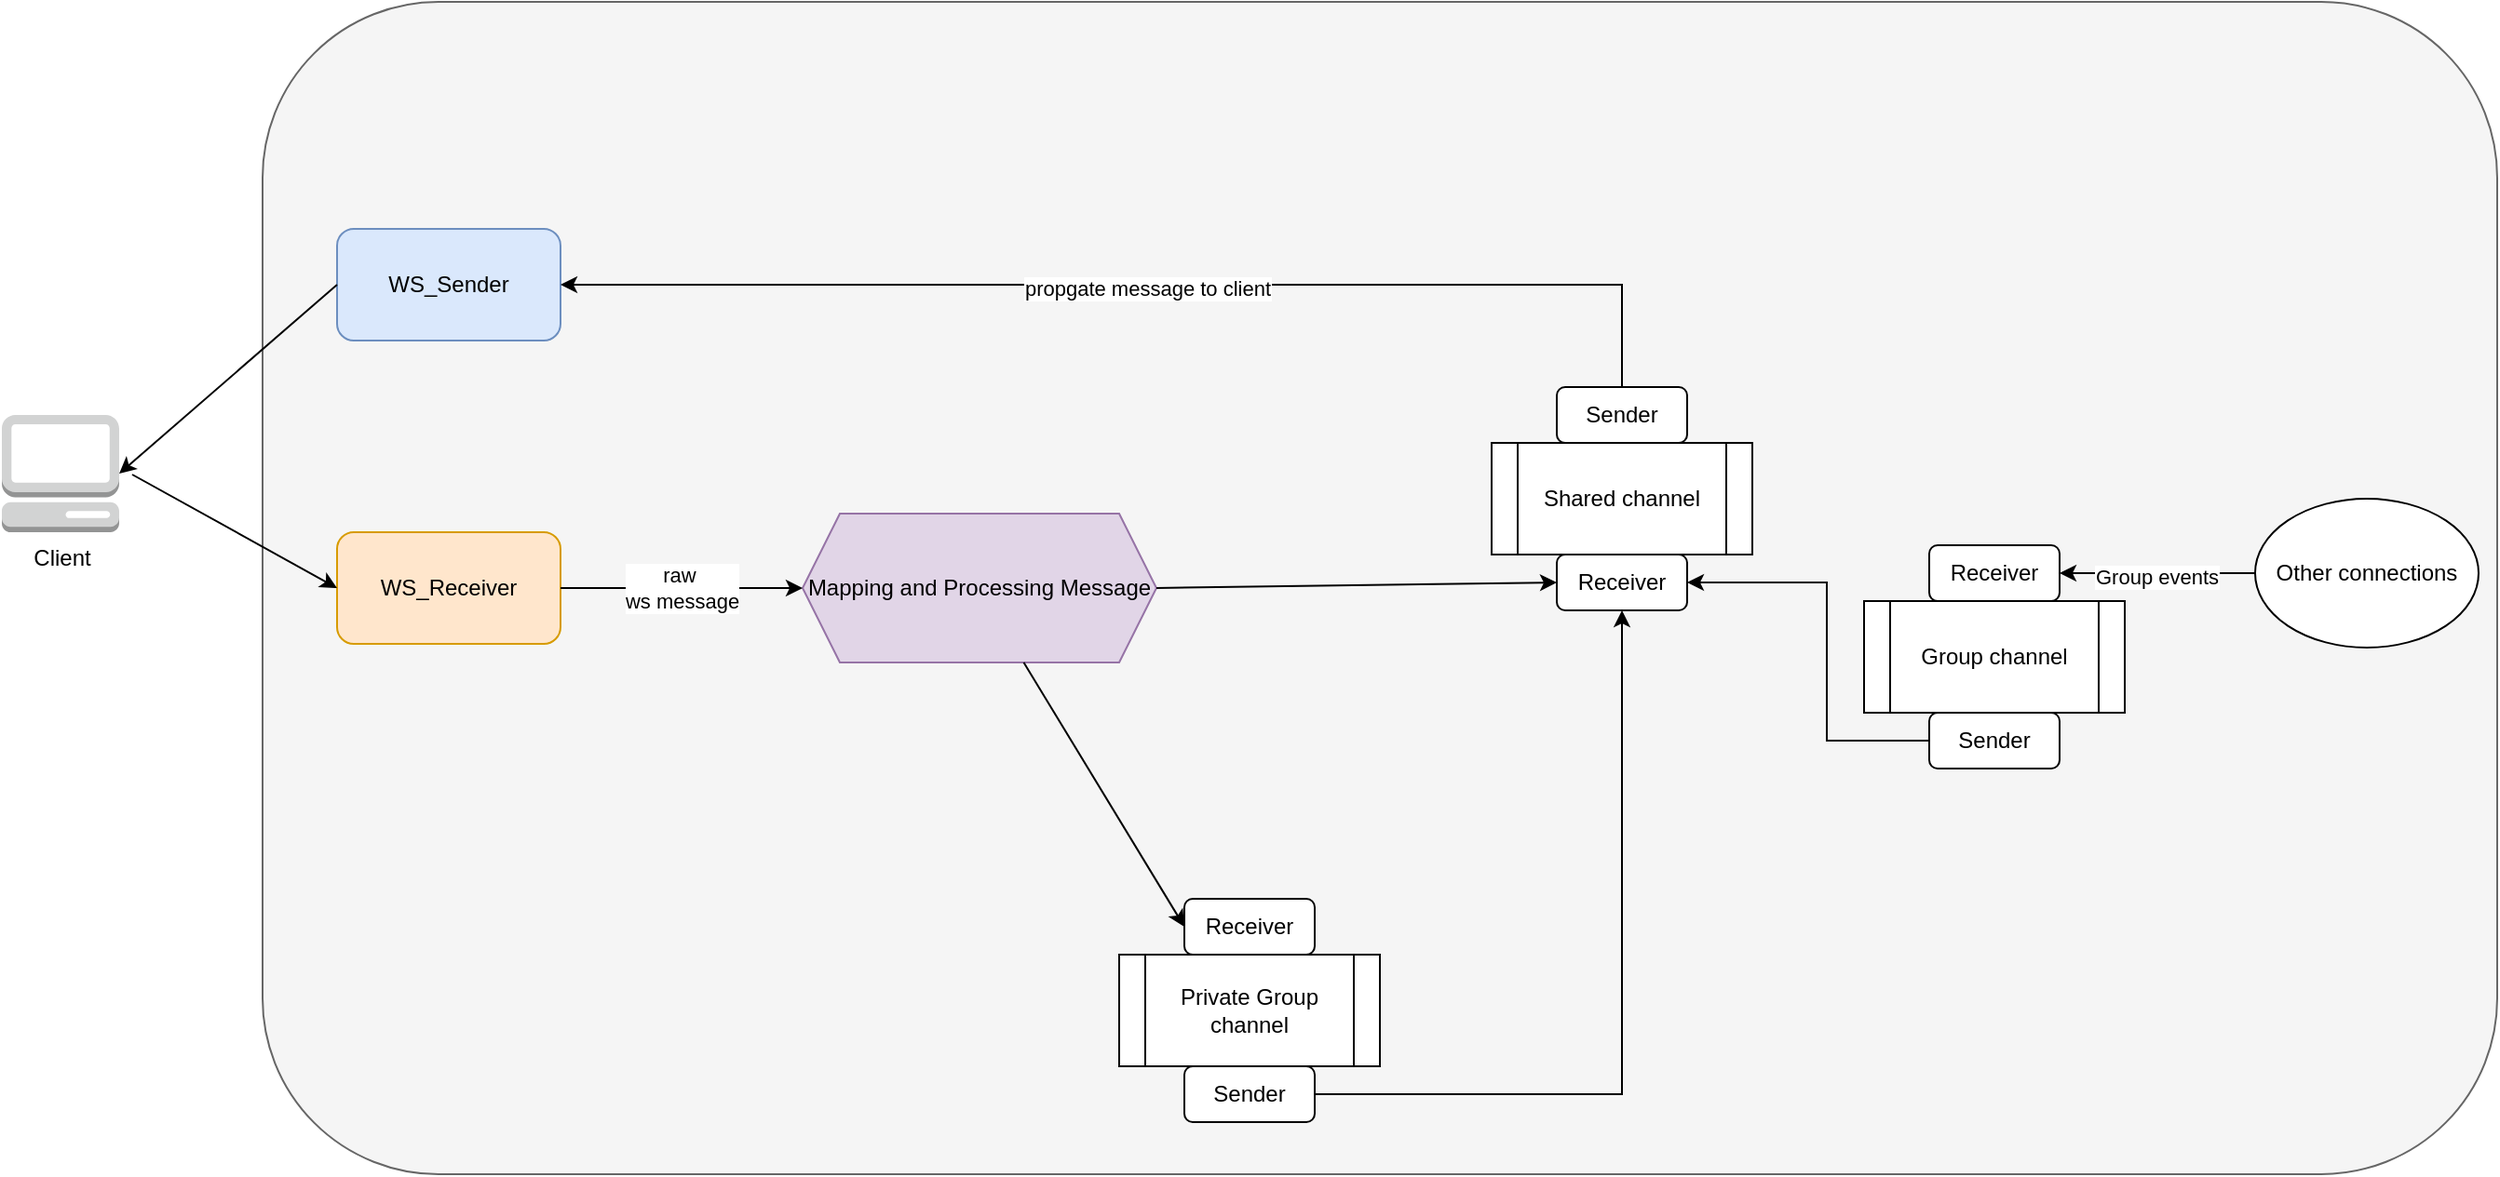 <mxfile version="24.7.17" pages="2">
  <diagram name="Workflow" id="OCOAhcU6iWzB0mGFEBKq">
    <mxGraphModel dx="2386" dy="977" grid="1" gridSize="10" guides="1" tooltips="1" connect="1" arrows="1" fold="1" page="1" pageScale="1" pageWidth="850" pageHeight="1100" math="0" shadow="0">
      <root>
        <mxCell id="0" />
        <mxCell id="1" parent="0" />
        <mxCell id="kTiz112mWoVxhusgJVTT-13" value="" style="rounded=1;whiteSpace=wrap;html=1;fillColor=#f5f5f5;fontColor=#333333;strokeColor=#666666;" vertex="1" parent="1">
          <mxGeometry x="120" y="8" width="1200" height="630" as="geometry" />
        </mxCell>
        <mxCell id="HN3X1WJZcgesYLYohcyn-1" value="WS_Sender" style="rounded=1;whiteSpace=wrap;html=1;fillColor=#dae8fc;strokeColor=#6c8ebf;" parent="1" vertex="1">
          <mxGeometry x="160" y="130" width="120" height="60" as="geometry" />
        </mxCell>
        <mxCell id="HN3X1WJZcgesYLYohcyn-2" value="WS_Receiver" style="rounded=1;whiteSpace=wrap;html=1;fillColor=#ffe6cc;strokeColor=#d79b00;" parent="1" vertex="1">
          <mxGeometry x="160" y="293" width="120" height="60" as="geometry" />
        </mxCell>
        <mxCell id="HN3X1WJZcgesYLYohcyn-3" value="Client" style="outlineConnect=0;dashed=0;verticalLabelPosition=bottom;verticalAlign=top;align=center;html=1;shape=mxgraph.aws3.management_console;fillColor=#D2D3D3;gradientColor=none;" parent="1" vertex="1">
          <mxGeometry x="-20" y="230" width="63" height="63" as="geometry" />
        </mxCell>
        <mxCell id="HN3X1WJZcgesYLYohcyn-4" value="" style="endArrow=classic;html=1;rounded=0;entryX=0;entryY=0.5;entryDx=0;entryDy=0;" parent="1" target="HN3X1WJZcgesYLYohcyn-2" edge="1">
          <mxGeometry width="50" height="50" relative="1" as="geometry">
            <mxPoint x="50" y="262" as="sourcePoint" />
            <mxPoint x="160" y="170" as="targetPoint" />
          </mxGeometry>
        </mxCell>
        <mxCell id="HN3X1WJZcgesYLYohcyn-5" value="" style="endArrow=classic;html=1;rounded=0;exitX=0;exitY=0.5;exitDx=0;exitDy=0;entryX=1;entryY=0.5;entryDx=0;entryDy=0;entryPerimeter=0;" parent="1" source="HN3X1WJZcgesYLYohcyn-1" target="HN3X1WJZcgesYLYohcyn-3" edge="1">
          <mxGeometry width="50" height="50" relative="1" as="geometry">
            <mxPoint x="90" y="140" as="sourcePoint" />
            <mxPoint x="140" y="90" as="targetPoint" />
          </mxGeometry>
        </mxCell>
        <mxCell id="HN3X1WJZcgesYLYohcyn-7" value="Mapping and Processing Message" style="shape=hexagon;perimeter=hexagonPerimeter2;whiteSpace=wrap;html=1;fixedSize=1;fillColor=#e1d5e7;strokeColor=#9673a6;" parent="1" vertex="1">
          <mxGeometry x="410" y="283" width="190" height="80" as="geometry" />
        </mxCell>
        <mxCell id="HN3X1WJZcgesYLYohcyn-9" value="raw&amp;nbsp;&lt;div&gt;ws message&lt;/div&gt;" style="endArrow=classic;html=1;rounded=0;exitX=1;exitY=0.5;exitDx=0;exitDy=0;entryX=0;entryY=0.5;entryDx=0;entryDy=0;" parent="1" source="HN3X1WJZcgesYLYohcyn-2" target="HN3X1WJZcgesYLYohcyn-7" edge="1">
          <mxGeometry width="50" height="50" relative="1" as="geometry">
            <mxPoint x="380" y="490" as="sourcePoint" />
            <mxPoint x="430" y="440" as="targetPoint" />
          </mxGeometry>
        </mxCell>
        <mxCell id="HN3X1WJZcgesYLYohcyn-19" value="" style="endArrow=classic;html=1;rounded=0;exitX=0.5;exitY=0;exitDx=0;exitDy=0;entryX=1;entryY=0.5;entryDx=0;entryDy=0;" parent="1" source="HN3X1WJZcgesYLYohcyn-29" target="HN3X1WJZcgesYLYohcyn-1" edge="1">
          <mxGeometry width="50" height="50" relative="1" as="geometry">
            <mxPoint x="450" y="170" as="sourcePoint" />
            <mxPoint x="500" y="120" as="targetPoint" />
            <Array as="points">
              <mxPoint x="850" y="160" />
            </Array>
          </mxGeometry>
        </mxCell>
        <mxCell id="HN3X1WJZcgesYLYohcyn-38" value="propgate message to client" style="edgeLabel;html=1;align=center;verticalAlign=middle;resizable=0;points=[];" parent="HN3X1WJZcgesYLYohcyn-19" vertex="1" connectable="0">
          <mxGeometry x="-0.006" y="2" relative="1" as="geometry">
            <mxPoint as="offset" />
          </mxGeometry>
        </mxCell>
        <mxCell id="HN3X1WJZcgesYLYohcyn-28" value="" style="group" parent="1" vertex="1" connectable="0">
          <mxGeometry x="780" y="215" width="140" height="120" as="geometry" />
        </mxCell>
        <mxCell id="HN3X1WJZcgesYLYohcyn-29" value="Sender" style="rounded=1;whiteSpace=wrap;html=1;" parent="HN3X1WJZcgesYLYohcyn-28" vertex="1">
          <mxGeometry x="35" width="70" height="30" as="geometry" />
        </mxCell>
        <mxCell id="HN3X1WJZcgesYLYohcyn-30" value="Shared channel" style="shape=process;whiteSpace=wrap;html=1;backgroundOutline=1;" parent="HN3X1WJZcgesYLYohcyn-28" vertex="1">
          <mxGeometry y="30" width="140" height="60" as="geometry" />
        </mxCell>
        <mxCell id="HN3X1WJZcgesYLYohcyn-31" value="&lt;div&gt;Receiver&lt;/div&gt;" style="rounded=1;whiteSpace=wrap;html=1;" parent="HN3X1WJZcgesYLYohcyn-28" vertex="1">
          <mxGeometry x="35" y="90" width="70" height="30" as="geometry" />
        </mxCell>
        <mxCell id="HN3X1WJZcgesYLYohcyn-33" style="edgeStyle=orthogonalEdgeStyle;rounded=0;orthogonalLoop=1;jettySize=auto;html=1;entryX=1;entryY=0.5;entryDx=0;entryDy=0;" parent="1" source="HN3X1WJZcgesYLYohcyn-32" target="kTiz112mWoVxhusgJVTT-2" edge="1">
          <mxGeometry relative="1" as="geometry">
            <mxPoint x="800" y="90" as="targetPoint" />
            <Array as="points">
              <mxPoint x="1150" y="315" />
            </Array>
          </mxGeometry>
        </mxCell>
        <mxCell id="HN3X1WJZcgesYLYohcyn-37" value="Group events" style="edgeLabel;html=1;align=center;verticalAlign=middle;resizable=0;points=[];" parent="HN3X1WJZcgesYLYohcyn-33" vertex="1" connectable="0">
          <mxGeometry x="0.018" y="2" relative="1" as="geometry">
            <mxPoint as="offset" />
          </mxGeometry>
        </mxCell>
        <mxCell id="HN3X1WJZcgesYLYohcyn-32" value="Other connections" style="ellipse;whiteSpace=wrap;html=1;" parent="1" vertex="1">
          <mxGeometry x="1190" y="275" width="120" height="80" as="geometry" />
        </mxCell>
        <mxCell id="HN3X1WJZcgesYLYohcyn-36" value="" style="endArrow=classic;html=1;rounded=0;exitX=1;exitY=0.5;exitDx=0;exitDy=0;entryX=0;entryY=0.5;entryDx=0;entryDy=0;" parent="1" source="HN3X1WJZcgesYLYohcyn-7" target="HN3X1WJZcgesYLYohcyn-31" edge="1">
          <mxGeometry width="50" height="50" relative="1" as="geometry">
            <mxPoint x="690" y="460" as="sourcePoint" />
            <mxPoint x="740" y="410" as="targetPoint" />
          </mxGeometry>
        </mxCell>
        <mxCell id="kTiz112mWoVxhusgJVTT-1" value="" style="group" vertex="1" connectable="0" parent="1">
          <mxGeometry x="980" y="300" width="140" height="120" as="geometry" />
        </mxCell>
        <mxCell id="kTiz112mWoVxhusgJVTT-2" value="Receiver" style="rounded=1;whiteSpace=wrap;html=1;" vertex="1" parent="kTiz112mWoVxhusgJVTT-1">
          <mxGeometry x="35" width="70" height="30" as="geometry" />
        </mxCell>
        <mxCell id="kTiz112mWoVxhusgJVTT-3" value="Group channel" style="shape=process;whiteSpace=wrap;html=1;backgroundOutline=1;" vertex="1" parent="kTiz112mWoVxhusgJVTT-1">
          <mxGeometry y="30" width="140" height="60" as="geometry" />
        </mxCell>
        <mxCell id="kTiz112mWoVxhusgJVTT-4" value="&lt;div&gt;Sender&lt;/div&gt;" style="rounded=1;whiteSpace=wrap;html=1;" vertex="1" parent="kTiz112mWoVxhusgJVTT-1">
          <mxGeometry x="35" y="90" width="70" height="30" as="geometry" />
        </mxCell>
        <mxCell id="kTiz112mWoVxhusgJVTT-5" value="" style="group" vertex="1" connectable="0" parent="1">
          <mxGeometry x="580" y="490" width="140" height="120" as="geometry" />
        </mxCell>
        <mxCell id="kTiz112mWoVxhusgJVTT-6" value="Receiver" style="rounded=1;whiteSpace=wrap;html=1;" vertex="1" parent="kTiz112mWoVxhusgJVTT-5">
          <mxGeometry x="35" width="70" height="30" as="geometry" />
        </mxCell>
        <mxCell id="kTiz112mWoVxhusgJVTT-7" value="Private Group channel" style="shape=process;whiteSpace=wrap;html=1;backgroundOutline=1;" vertex="1" parent="kTiz112mWoVxhusgJVTT-5">
          <mxGeometry y="30" width="140" height="60" as="geometry" />
        </mxCell>
        <mxCell id="kTiz112mWoVxhusgJVTT-8" value="&lt;div&gt;Sender&lt;/div&gt;" style="rounded=1;whiteSpace=wrap;html=1;" vertex="1" parent="kTiz112mWoVxhusgJVTT-5">
          <mxGeometry x="35" y="90" width="70" height="30" as="geometry" />
        </mxCell>
        <mxCell id="kTiz112mWoVxhusgJVTT-9" value="" style="endArrow=classic;html=1;rounded=0;exitX=0;exitY=0.5;exitDx=0;exitDy=0;entryX=1;entryY=0.5;entryDx=0;entryDy=0;" edge="1" parent="1" source="kTiz112mWoVxhusgJVTT-4" target="HN3X1WJZcgesYLYohcyn-31">
          <mxGeometry width="50" height="50" relative="1" as="geometry">
            <mxPoint x="900" y="120" as="sourcePoint" />
            <mxPoint x="950" y="70" as="targetPoint" />
            <Array as="points">
              <mxPoint x="960" y="405" />
              <mxPoint x="960" y="320" />
            </Array>
          </mxGeometry>
        </mxCell>
        <mxCell id="kTiz112mWoVxhusgJVTT-10" value="" style="endArrow=classic;html=1;rounded=0;exitX=0.625;exitY=1;exitDx=0;exitDy=0;entryX=0;entryY=0.5;entryDx=0;entryDy=0;" edge="1" parent="1" source="HN3X1WJZcgesYLYohcyn-7" target="kTiz112mWoVxhusgJVTT-6">
          <mxGeometry width="50" height="50" relative="1" as="geometry">
            <mxPoint x="320" y="570" as="sourcePoint" />
            <mxPoint x="370" y="520" as="targetPoint" />
          </mxGeometry>
        </mxCell>
        <mxCell id="kTiz112mWoVxhusgJVTT-11" value="" style="endArrow=classic;html=1;rounded=0;exitX=1;exitY=0.5;exitDx=0;exitDy=0;entryX=0.5;entryY=1;entryDx=0;entryDy=0;" edge="1" parent="1" source="kTiz112mWoVxhusgJVTT-8" target="HN3X1WJZcgesYLYohcyn-31">
          <mxGeometry width="50" height="50" relative="1" as="geometry">
            <mxPoint x="730" y="470" as="sourcePoint" />
            <mxPoint x="1020" y="130" as="targetPoint" />
            <Array as="points">
              <mxPoint x="850" y="595" />
              <mxPoint x="850" y="370" />
            </Array>
          </mxGeometry>
        </mxCell>
      </root>
    </mxGraphModel>
  </diagram>
  <diagram id="vkJgFCcT4Cmb6nxcTbiP" name="MessageTypeJson">
    <mxGraphModel dx="1075" dy="684" grid="1" gridSize="10" guides="1" tooltips="1" connect="1" arrows="1" fold="1" page="1" pageScale="1" pageWidth="850" pageHeight="1100" math="0" shadow="0">
      <root>
        <mxCell id="0" />
        <mxCell id="1" parent="0" />
      </root>
    </mxGraphModel>
  </diagram>
</mxfile>
